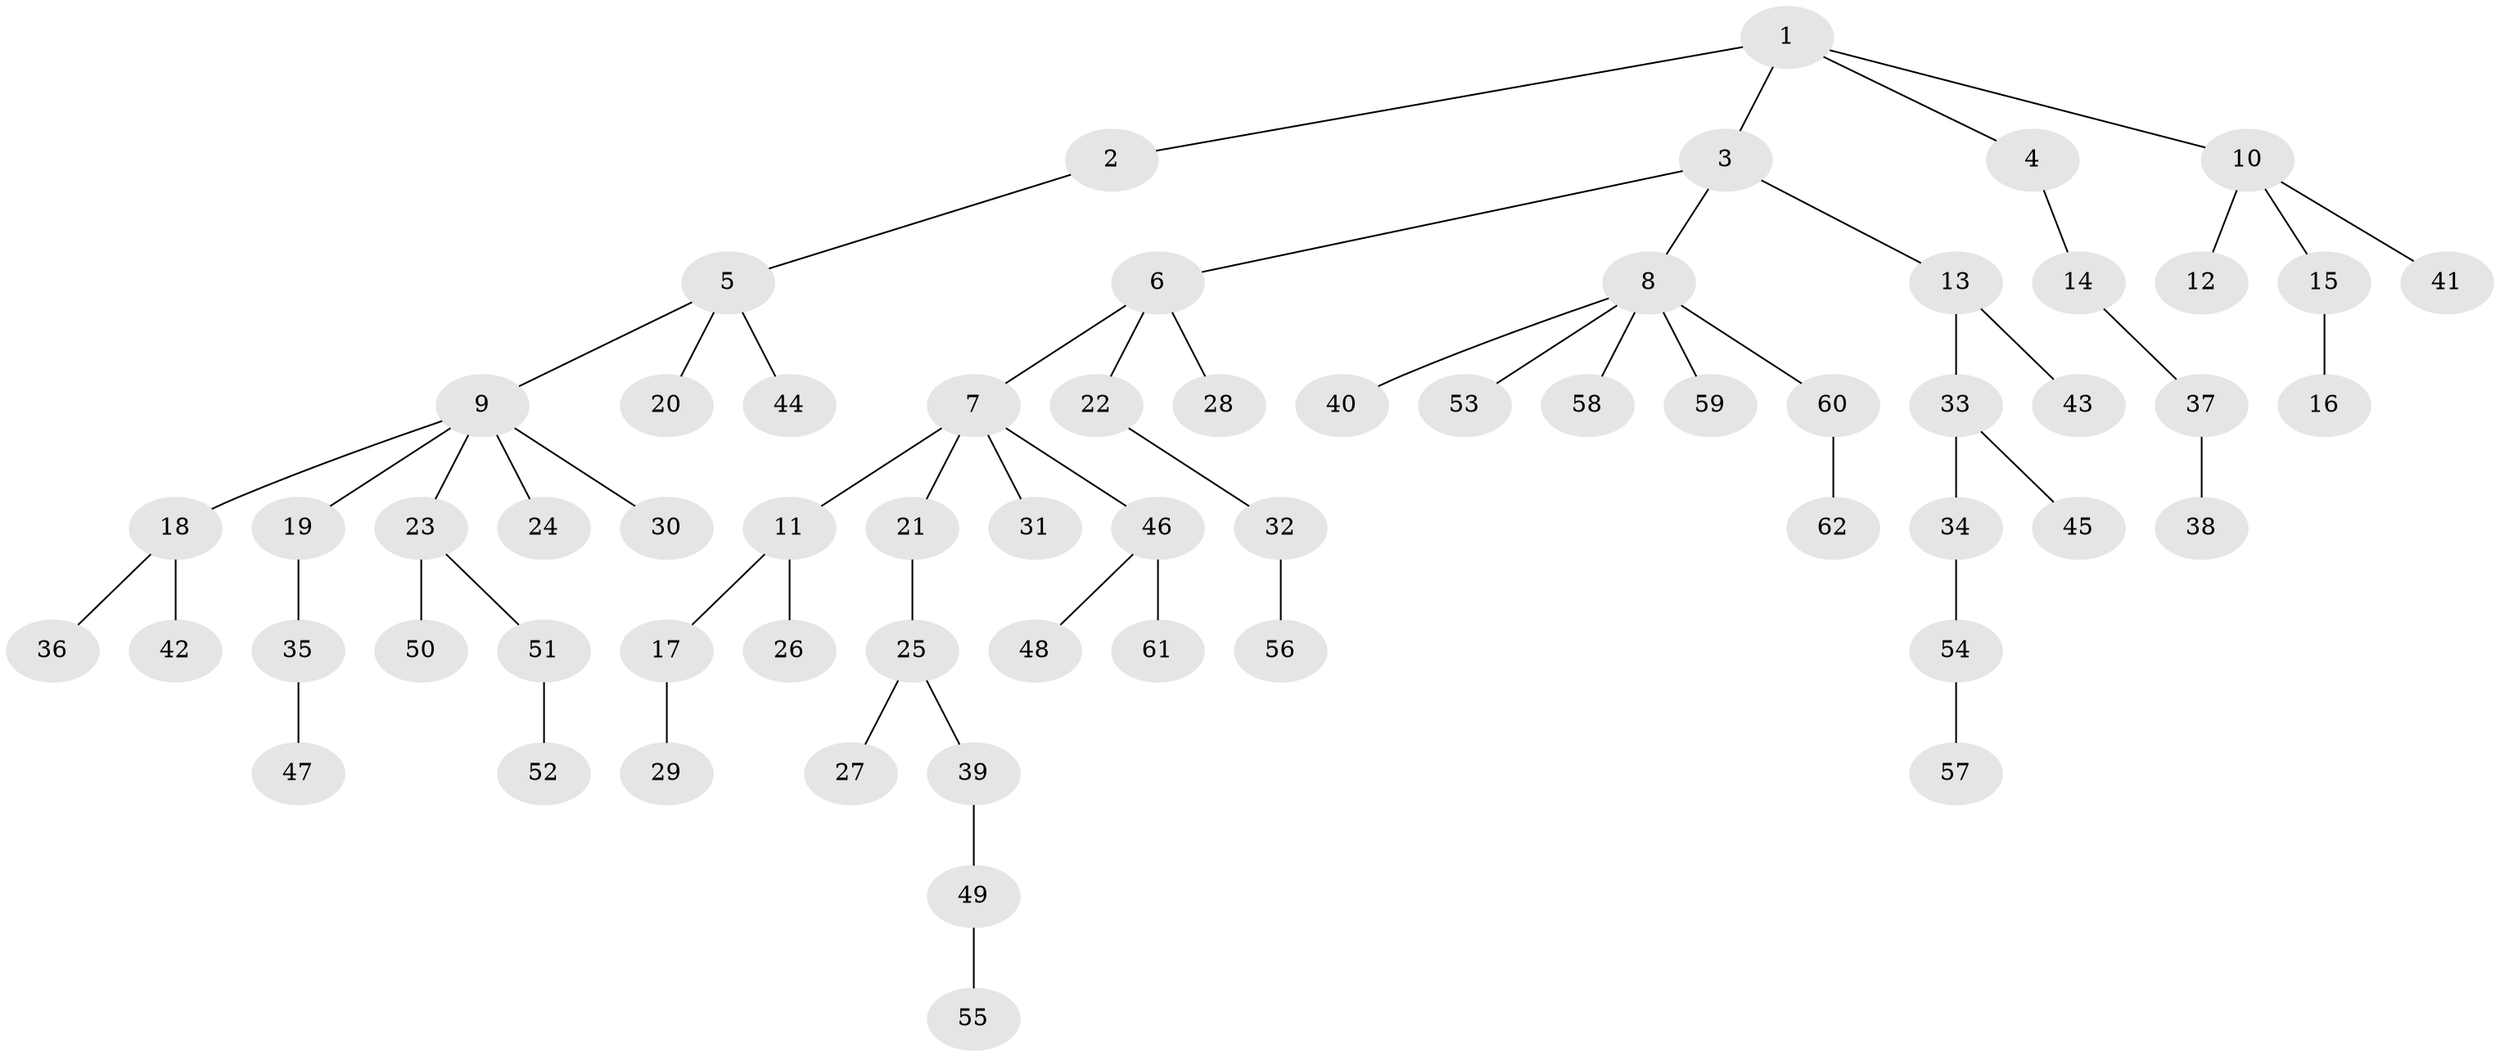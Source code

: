 // coarse degree distribution, {1: 0.6756756756756757, 2: 0.24324324324324326, 3: 0.02702702702702703, 20: 0.02702702702702703, 6: 0.02702702702702703}
// Generated by graph-tools (version 1.1) at 2025/56/03/04/25 21:56:47]
// undirected, 62 vertices, 61 edges
graph export_dot {
graph [start="1"]
  node [color=gray90,style=filled];
  1;
  2;
  3;
  4;
  5;
  6;
  7;
  8;
  9;
  10;
  11;
  12;
  13;
  14;
  15;
  16;
  17;
  18;
  19;
  20;
  21;
  22;
  23;
  24;
  25;
  26;
  27;
  28;
  29;
  30;
  31;
  32;
  33;
  34;
  35;
  36;
  37;
  38;
  39;
  40;
  41;
  42;
  43;
  44;
  45;
  46;
  47;
  48;
  49;
  50;
  51;
  52;
  53;
  54;
  55;
  56;
  57;
  58;
  59;
  60;
  61;
  62;
  1 -- 2;
  1 -- 3;
  1 -- 4;
  1 -- 10;
  2 -- 5;
  3 -- 6;
  3 -- 8;
  3 -- 13;
  4 -- 14;
  5 -- 9;
  5 -- 20;
  5 -- 44;
  6 -- 7;
  6 -- 22;
  6 -- 28;
  7 -- 11;
  7 -- 21;
  7 -- 31;
  7 -- 46;
  8 -- 40;
  8 -- 53;
  8 -- 58;
  8 -- 59;
  8 -- 60;
  9 -- 18;
  9 -- 19;
  9 -- 23;
  9 -- 24;
  9 -- 30;
  10 -- 12;
  10 -- 15;
  10 -- 41;
  11 -- 17;
  11 -- 26;
  13 -- 33;
  13 -- 43;
  14 -- 37;
  15 -- 16;
  17 -- 29;
  18 -- 36;
  18 -- 42;
  19 -- 35;
  21 -- 25;
  22 -- 32;
  23 -- 50;
  23 -- 51;
  25 -- 27;
  25 -- 39;
  32 -- 56;
  33 -- 34;
  33 -- 45;
  34 -- 54;
  35 -- 47;
  37 -- 38;
  39 -- 49;
  46 -- 48;
  46 -- 61;
  49 -- 55;
  51 -- 52;
  54 -- 57;
  60 -- 62;
}
